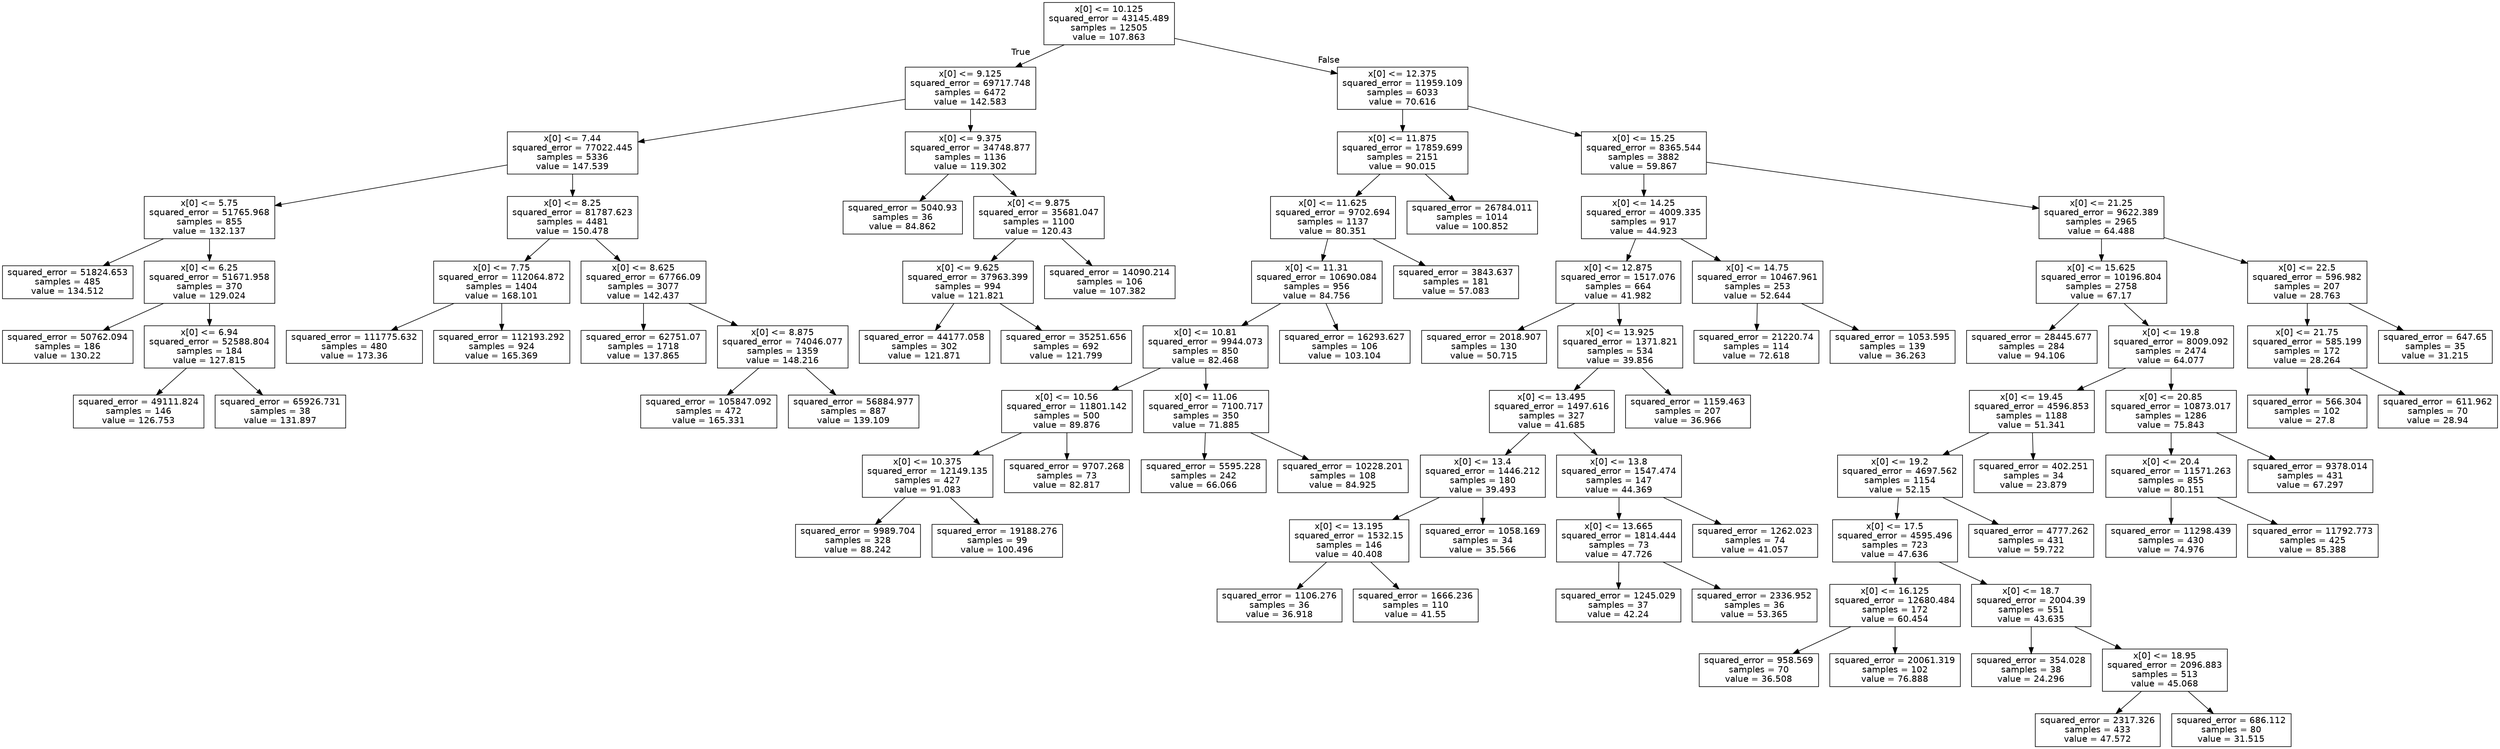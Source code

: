 digraph Tree {
node [shape=box, fontname="helvetica"] ;
edge [fontname="helvetica"] ;
0 [label="x[0] <= 10.125\nsquared_error = 43145.489\nsamples = 12505\nvalue = 107.863"] ;
1 [label="x[0] <= 9.125\nsquared_error = 69717.748\nsamples = 6472\nvalue = 142.583"] ;
0 -> 1 [labeldistance=2.5, labelangle=45, headlabel="True"] ;
2 [label="x[0] <= 7.44\nsquared_error = 77022.445\nsamples = 5336\nvalue = 147.539"] ;
1 -> 2 ;
3 [label="x[0] <= 5.75\nsquared_error = 51765.968\nsamples = 855\nvalue = 132.137"] ;
2 -> 3 ;
4 [label="squared_error = 51824.653\nsamples = 485\nvalue = 134.512"] ;
3 -> 4 ;
5 [label="x[0] <= 6.25\nsquared_error = 51671.958\nsamples = 370\nvalue = 129.024"] ;
3 -> 5 ;
6 [label="squared_error = 50762.094\nsamples = 186\nvalue = 130.22"] ;
5 -> 6 ;
7 [label="x[0] <= 6.94\nsquared_error = 52588.804\nsamples = 184\nvalue = 127.815"] ;
5 -> 7 ;
8 [label="squared_error = 49111.824\nsamples = 146\nvalue = 126.753"] ;
7 -> 8 ;
9 [label="squared_error = 65926.731\nsamples = 38\nvalue = 131.897"] ;
7 -> 9 ;
10 [label="x[0] <= 8.25\nsquared_error = 81787.623\nsamples = 4481\nvalue = 150.478"] ;
2 -> 10 ;
11 [label="x[0] <= 7.75\nsquared_error = 112064.872\nsamples = 1404\nvalue = 168.101"] ;
10 -> 11 ;
12 [label="squared_error = 111775.632\nsamples = 480\nvalue = 173.36"] ;
11 -> 12 ;
13 [label="squared_error = 112193.292\nsamples = 924\nvalue = 165.369"] ;
11 -> 13 ;
14 [label="x[0] <= 8.625\nsquared_error = 67766.09\nsamples = 3077\nvalue = 142.437"] ;
10 -> 14 ;
15 [label="squared_error = 62751.07\nsamples = 1718\nvalue = 137.865"] ;
14 -> 15 ;
16 [label="x[0] <= 8.875\nsquared_error = 74046.077\nsamples = 1359\nvalue = 148.216"] ;
14 -> 16 ;
17 [label="squared_error = 105847.092\nsamples = 472\nvalue = 165.331"] ;
16 -> 17 ;
18 [label="squared_error = 56884.977\nsamples = 887\nvalue = 139.109"] ;
16 -> 18 ;
19 [label="x[0] <= 9.375\nsquared_error = 34748.877\nsamples = 1136\nvalue = 119.302"] ;
1 -> 19 ;
20 [label="squared_error = 5040.93\nsamples = 36\nvalue = 84.862"] ;
19 -> 20 ;
21 [label="x[0] <= 9.875\nsquared_error = 35681.047\nsamples = 1100\nvalue = 120.43"] ;
19 -> 21 ;
22 [label="x[0] <= 9.625\nsquared_error = 37963.399\nsamples = 994\nvalue = 121.821"] ;
21 -> 22 ;
23 [label="squared_error = 44177.058\nsamples = 302\nvalue = 121.871"] ;
22 -> 23 ;
24 [label="squared_error = 35251.656\nsamples = 692\nvalue = 121.799"] ;
22 -> 24 ;
25 [label="squared_error = 14090.214\nsamples = 106\nvalue = 107.382"] ;
21 -> 25 ;
26 [label="x[0] <= 12.375\nsquared_error = 11959.109\nsamples = 6033\nvalue = 70.616"] ;
0 -> 26 [labeldistance=2.5, labelangle=-45, headlabel="False"] ;
27 [label="x[0] <= 11.875\nsquared_error = 17859.699\nsamples = 2151\nvalue = 90.015"] ;
26 -> 27 ;
28 [label="x[0] <= 11.625\nsquared_error = 9702.694\nsamples = 1137\nvalue = 80.351"] ;
27 -> 28 ;
29 [label="x[0] <= 11.31\nsquared_error = 10690.084\nsamples = 956\nvalue = 84.756"] ;
28 -> 29 ;
30 [label="x[0] <= 10.81\nsquared_error = 9944.073\nsamples = 850\nvalue = 82.468"] ;
29 -> 30 ;
31 [label="x[0] <= 10.56\nsquared_error = 11801.142\nsamples = 500\nvalue = 89.876"] ;
30 -> 31 ;
32 [label="x[0] <= 10.375\nsquared_error = 12149.135\nsamples = 427\nvalue = 91.083"] ;
31 -> 32 ;
33 [label="squared_error = 9989.704\nsamples = 328\nvalue = 88.242"] ;
32 -> 33 ;
34 [label="squared_error = 19188.276\nsamples = 99\nvalue = 100.496"] ;
32 -> 34 ;
35 [label="squared_error = 9707.268\nsamples = 73\nvalue = 82.817"] ;
31 -> 35 ;
36 [label="x[0] <= 11.06\nsquared_error = 7100.717\nsamples = 350\nvalue = 71.885"] ;
30 -> 36 ;
37 [label="squared_error = 5595.228\nsamples = 242\nvalue = 66.066"] ;
36 -> 37 ;
38 [label="squared_error = 10228.201\nsamples = 108\nvalue = 84.925"] ;
36 -> 38 ;
39 [label="squared_error = 16293.627\nsamples = 106\nvalue = 103.104"] ;
29 -> 39 ;
40 [label="squared_error = 3843.637\nsamples = 181\nvalue = 57.083"] ;
28 -> 40 ;
41 [label="squared_error = 26784.011\nsamples = 1014\nvalue = 100.852"] ;
27 -> 41 ;
42 [label="x[0] <= 15.25\nsquared_error = 8365.544\nsamples = 3882\nvalue = 59.867"] ;
26 -> 42 ;
43 [label="x[0] <= 14.25\nsquared_error = 4009.335\nsamples = 917\nvalue = 44.923"] ;
42 -> 43 ;
44 [label="x[0] <= 12.875\nsquared_error = 1517.076\nsamples = 664\nvalue = 41.982"] ;
43 -> 44 ;
45 [label="squared_error = 2018.907\nsamples = 130\nvalue = 50.715"] ;
44 -> 45 ;
46 [label="x[0] <= 13.925\nsquared_error = 1371.821\nsamples = 534\nvalue = 39.856"] ;
44 -> 46 ;
47 [label="x[0] <= 13.495\nsquared_error = 1497.616\nsamples = 327\nvalue = 41.685"] ;
46 -> 47 ;
48 [label="x[0] <= 13.4\nsquared_error = 1446.212\nsamples = 180\nvalue = 39.493"] ;
47 -> 48 ;
49 [label="x[0] <= 13.195\nsquared_error = 1532.15\nsamples = 146\nvalue = 40.408"] ;
48 -> 49 ;
50 [label="squared_error = 1106.276\nsamples = 36\nvalue = 36.918"] ;
49 -> 50 ;
51 [label="squared_error = 1666.236\nsamples = 110\nvalue = 41.55"] ;
49 -> 51 ;
52 [label="squared_error = 1058.169\nsamples = 34\nvalue = 35.566"] ;
48 -> 52 ;
53 [label="x[0] <= 13.8\nsquared_error = 1547.474\nsamples = 147\nvalue = 44.369"] ;
47 -> 53 ;
54 [label="x[0] <= 13.665\nsquared_error = 1814.444\nsamples = 73\nvalue = 47.726"] ;
53 -> 54 ;
55 [label="squared_error = 1245.029\nsamples = 37\nvalue = 42.24"] ;
54 -> 55 ;
56 [label="squared_error = 2336.952\nsamples = 36\nvalue = 53.365"] ;
54 -> 56 ;
57 [label="squared_error = 1262.023\nsamples = 74\nvalue = 41.057"] ;
53 -> 57 ;
58 [label="squared_error = 1159.463\nsamples = 207\nvalue = 36.966"] ;
46 -> 58 ;
59 [label="x[0] <= 14.75\nsquared_error = 10467.961\nsamples = 253\nvalue = 52.644"] ;
43 -> 59 ;
60 [label="squared_error = 21220.74\nsamples = 114\nvalue = 72.618"] ;
59 -> 60 ;
61 [label="squared_error = 1053.595\nsamples = 139\nvalue = 36.263"] ;
59 -> 61 ;
62 [label="x[0] <= 21.25\nsquared_error = 9622.389\nsamples = 2965\nvalue = 64.488"] ;
42 -> 62 ;
63 [label="x[0] <= 15.625\nsquared_error = 10196.804\nsamples = 2758\nvalue = 67.17"] ;
62 -> 63 ;
64 [label="squared_error = 28445.677\nsamples = 284\nvalue = 94.106"] ;
63 -> 64 ;
65 [label="x[0] <= 19.8\nsquared_error = 8009.092\nsamples = 2474\nvalue = 64.077"] ;
63 -> 65 ;
66 [label="x[0] <= 19.45\nsquared_error = 4596.853\nsamples = 1188\nvalue = 51.341"] ;
65 -> 66 ;
67 [label="x[0] <= 19.2\nsquared_error = 4697.562\nsamples = 1154\nvalue = 52.15"] ;
66 -> 67 ;
68 [label="x[0] <= 17.5\nsquared_error = 4595.496\nsamples = 723\nvalue = 47.636"] ;
67 -> 68 ;
69 [label="x[0] <= 16.125\nsquared_error = 12680.484\nsamples = 172\nvalue = 60.454"] ;
68 -> 69 ;
70 [label="squared_error = 958.569\nsamples = 70\nvalue = 36.508"] ;
69 -> 70 ;
71 [label="squared_error = 20061.319\nsamples = 102\nvalue = 76.888"] ;
69 -> 71 ;
72 [label="x[0] <= 18.7\nsquared_error = 2004.39\nsamples = 551\nvalue = 43.635"] ;
68 -> 72 ;
73 [label="squared_error = 354.028\nsamples = 38\nvalue = 24.296"] ;
72 -> 73 ;
74 [label="x[0] <= 18.95\nsquared_error = 2096.883\nsamples = 513\nvalue = 45.068"] ;
72 -> 74 ;
75 [label="squared_error = 2317.326\nsamples = 433\nvalue = 47.572"] ;
74 -> 75 ;
76 [label="squared_error = 686.112\nsamples = 80\nvalue = 31.515"] ;
74 -> 76 ;
77 [label="squared_error = 4777.262\nsamples = 431\nvalue = 59.722"] ;
67 -> 77 ;
78 [label="squared_error = 402.251\nsamples = 34\nvalue = 23.879"] ;
66 -> 78 ;
79 [label="x[0] <= 20.85\nsquared_error = 10873.017\nsamples = 1286\nvalue = 75.843"] ;
65 -> 79 ;
80 [label="x[0] <= 20.4\nsquared_error = 11571.263\nsamples = 855\nvalue = 80.151"] ;
79 -> 80 ;
81 [label="squared_error = 11298.439\nsamples = 430\nvalue = 74.976"] ;
80 -> 81 ;
82 [label="squared_error = 11792.773\nsamples = 425\nvalue = 85.388"] ;
80 -> 82 ;
83 [label="squared_error = 9378.014\nsamples = 431\nvalue = 67.297"] ;
79 -> 83 ;
84 [label="x[0] <= 22.5\nsquared_error = 596.982\nsamples = 207\nvalue = 28.763"] ;
62 -> 84 ;
85 [label="x[0] <= 21.75\nsquared_error = 585.199\nsamples = 172\nvalue = 28.264"] ;
84 -> 85 ;
86 [label="squared_error = 566.304\nsamples = 102\nvalue = 27.8"] ;
85 -> 86 ;
87 [label="squared_error = 611.962\nsamples = 70\nvalue = 28.94"] ;
85 -> 87 ;
88 [label="squared_error = 647.65\nsamples = 35\nvalue = 31.215"] ;
84 -> 88 ;
}